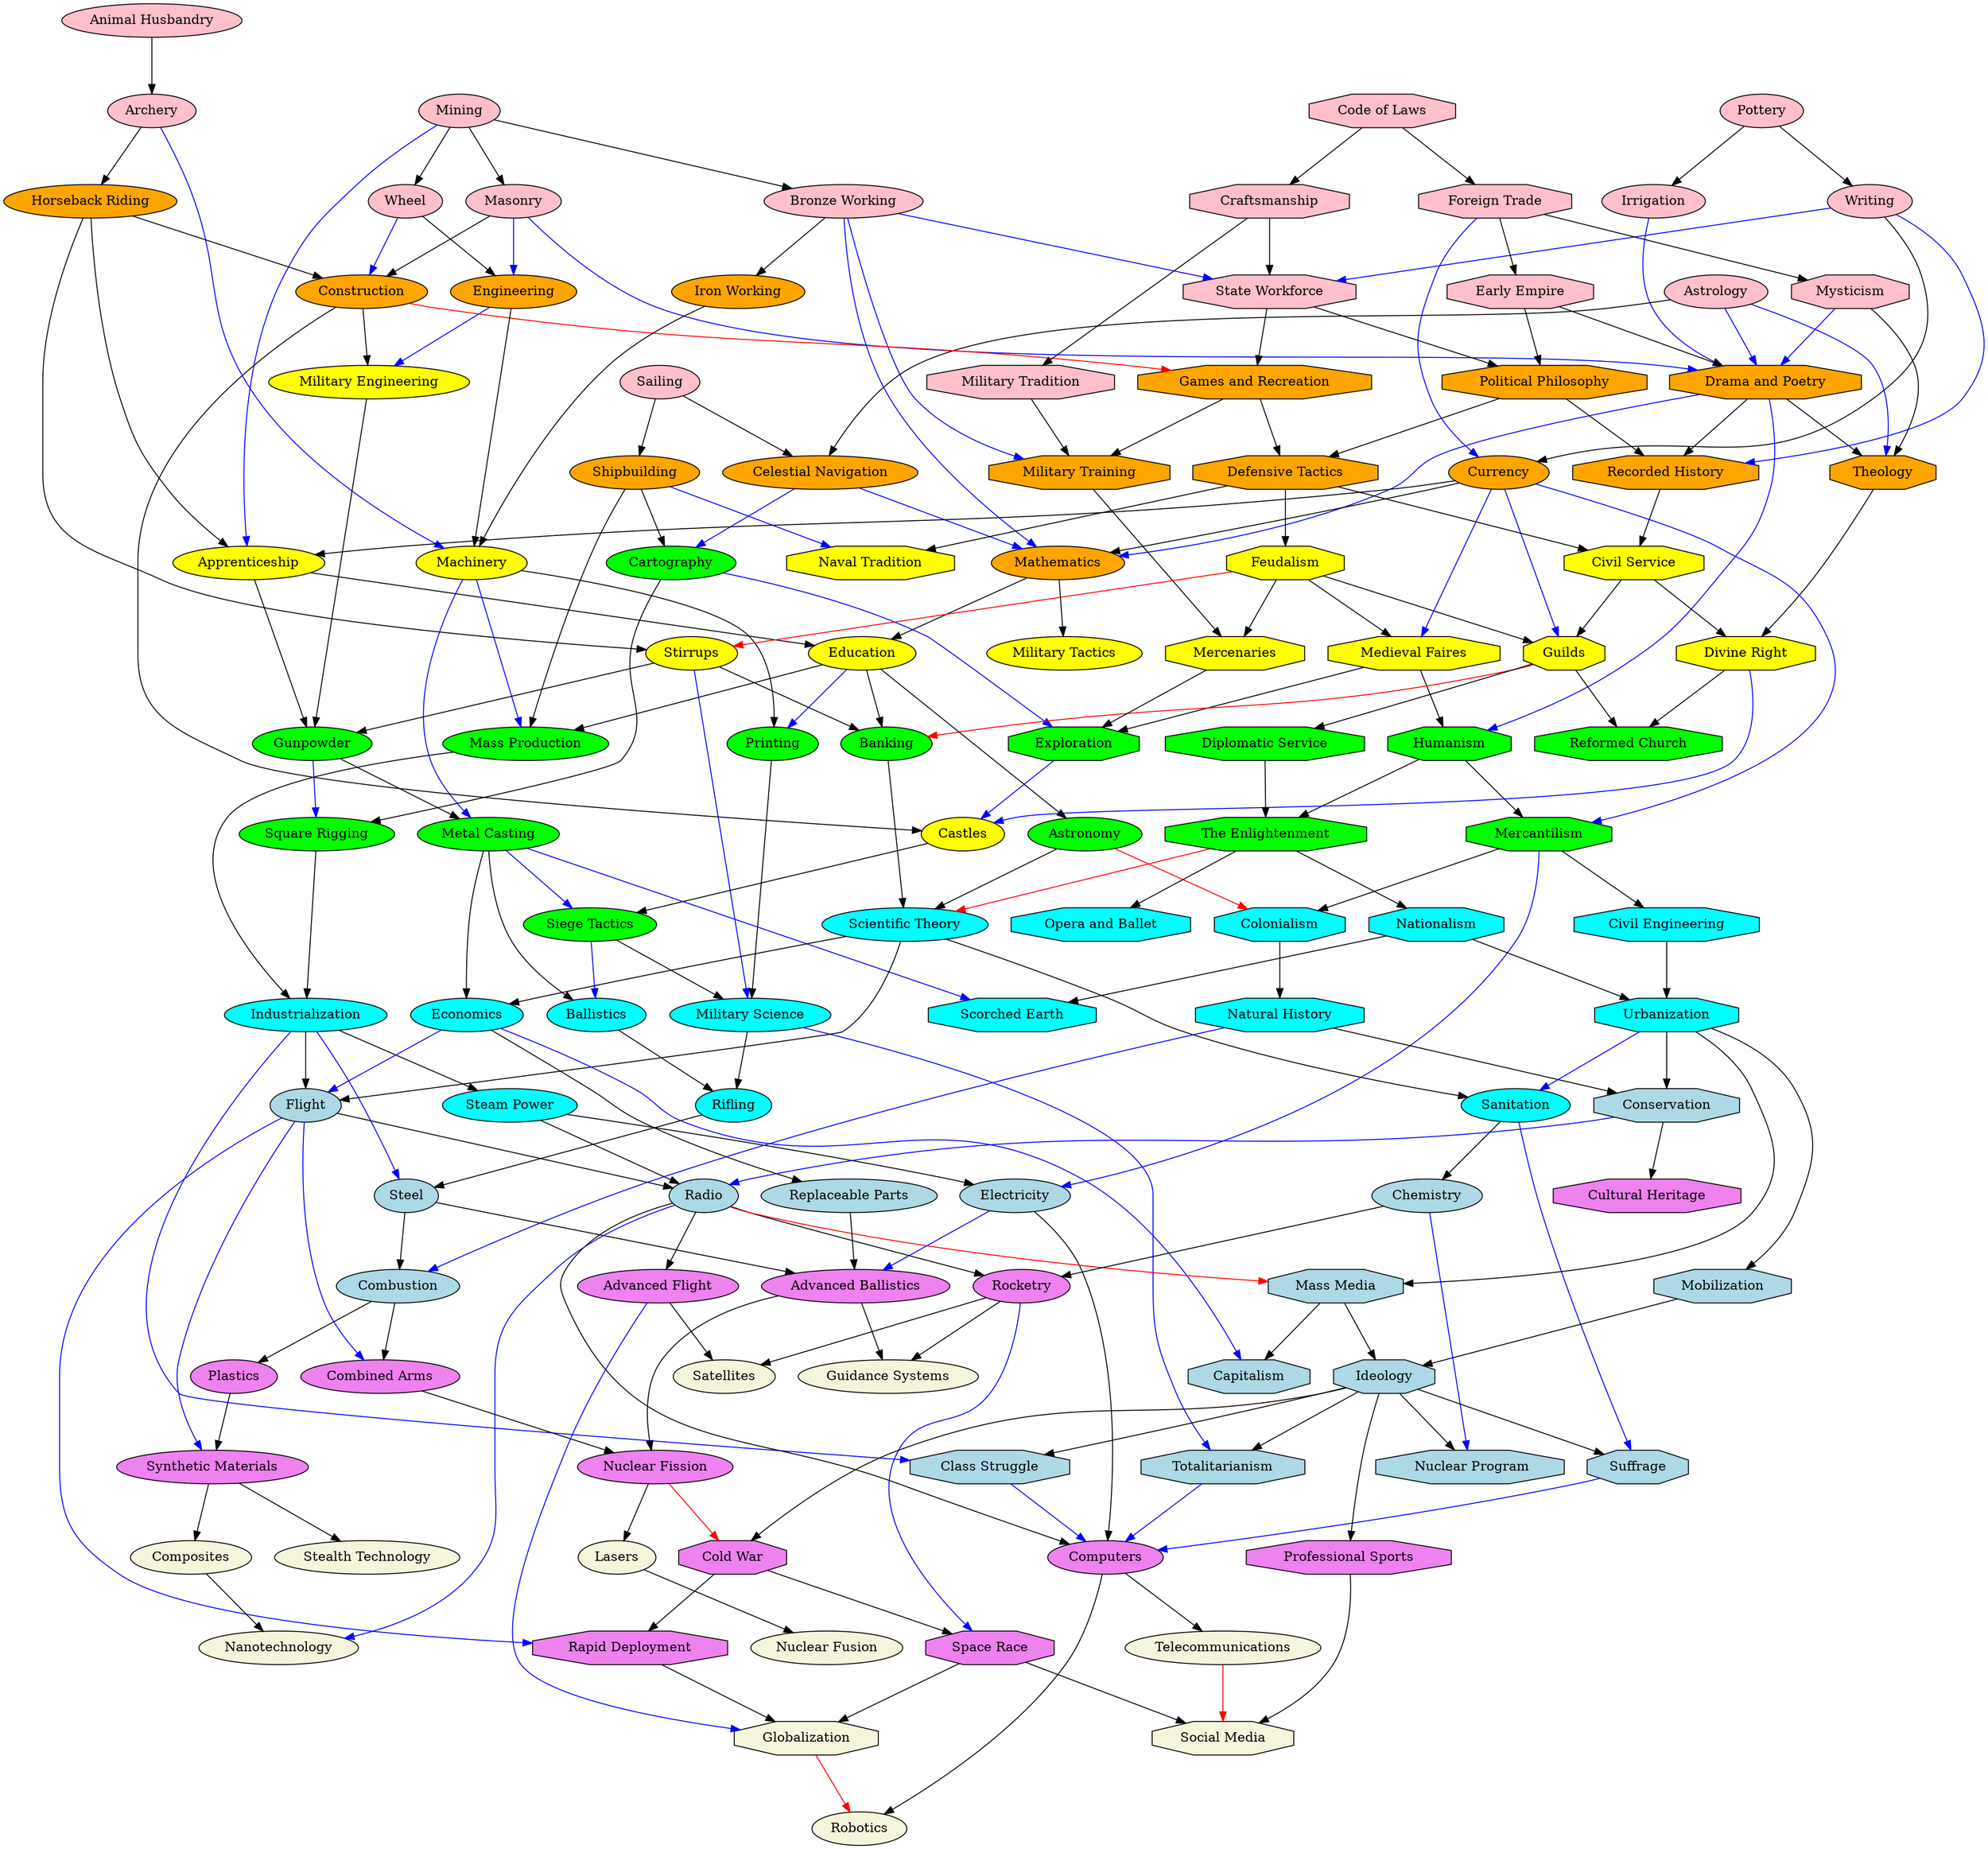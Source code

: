 digraph CIV {
    graph [nodesep=.35,
        ranksep=.85
    ];
    node [label="\N"];
    POTTERY  [color=black,
        fillcolor=pink,
        label=Pottery,
        style=filled,
        tooltip="No Boost"];
    IRRIGATION   [color=black,
        fillcolor=pink,
        label=Irrigation,
        style=filled,
        tooltip="Farm resource"];
    POTTERY -> IRRIGATION;
    WRITING  [color=black,
        fillcolor=pink,
        label=Writing,
        style=filled,
        tooltip="Meet Civ"];
    POTTERY -> WRITING;
    ANIMAL_HUSBANDRY     [color=black,
        fillcolor=pink,
        label="Animal Husbandry",
        style=filled,
        tooltip="No Boost"];
    ARCHERY  [color=black,
        fillcolor=pink,
        label=Archery,
        style=filled,
        tooltip="Slinger Kill"];
    ANIMAL_HUSBANDRY -> ARCHERY;
    MINING   [color=black,
        fillcolor=pink,
        label=Mining,
        style=filled,
        tooltip="No Boost"];
    MASONRY  [color=black,
        fillcolor=pink,
        label=Masonry,
        style=filled,
        tooltip=Quarry];
    MINING -> MASONRY;
    BRONZE_WORKING   [color=black,
        fillcolor=pink,
        label="Bronze Working",
        style=filled,
        tooltip="Kill 3 Barbarians"];
    MINING -> BRONZE_WORKING;
    THE_WHEEL    [color=black,
        fillcolor=pink,
        label=Wheel,
        style=filled,
        tooltip=Mine];
    MINING -> THE_WHEEL;
    APPRENTICESHIP   [color=black,
        fillcolor=yellow,
        label=Apprenticeship,
        style=filled,
        tooltip="3 Mines"];
    MINING -> APPRENTICESHIP     [color=blue];
    SAILING  [color=black,
        fillcolor=pink,
        label=Sailing,
        style=filled,
        tooltip="No Boost"];
    CELESTIAL_NAVIGATION     [color=black,
        fillcolor=orange,
        label="Celestial Navigation",
        style=filled,
        tooltip="2 Sea resources"];
    SAILING -> CELESTIAL_NAVIGATION;
    SHIPBUILDING     [color=black,
        fillcolor=orange,
        label=Shipbuilding,
        style=filled,
        tooltip="2 Galleys"];
    SAILING -> SHIPBUILDING;
    ASTROLOGY    [color=black,
        fillcolor=pink,
        label=Astrology,
        style=filled,
        tooltip="No Boost"];
    ASTROLOGY -> CELESTIAL_NAVIGATION;
    DRAMA_POETRY     [color=black,
        fillcolor=orange,
        label="Drama and Poetry",
        shape=octagon,
        style=filled,
        tooltip=Wonder];
    ASTROLOGY -> DRAMA_POETRY    [color=blue];
    THEOLOGY     [color=black,
        fillcolor=orange,
        label=Theology,
        shape=octagon,
        style=filled,
        tooltip=Religion];
    ASTROLOGY -> THEOLOGY    [color=blue];
    IRRIGATION -> DRAMA_POETRY   [color=blue];
    HORSEBACK_RIDING     [color=black,
        fillcolor=orange,
        label="Horseback Riding",
        style=filled,
        tooltip=Pasture];
    ARCHERY -> HORSEBACK_RIDING;
    MACHINERY    [color=black,
        fillcolor=yellow,
        label=Machinery,
        style=filled,
        tooltip="3 Archer"];
    ARCHERY -> MACHINERY     [color=blue];
    CURRENCY     [color=black,
        fillcolor=orange,
        label=Currency,
        style=filled,
        tooltip="Trade route"];
    WRITING -> CURRENCY;
    STATE_WORKFORCE  [color=black,
        fillcolor=pink,
        label="State Workforce",
        shape=octagon,
        style=filled,
        tooltip=District];
    WRITING -> STATE_WORKFORCE   [color=blue];
    RECORDED_HISTORY     [color=black,
        fillcolor=orange,
        label="Recorded History",
        shape=octagon,
        style=filled,
        tooltip="2 Libraries"];
    WRITING -> RECORDED_HISTORY  [color=blue];
    CONSTRUCTION     [color=black,
        fillcolor=orange,
        label=Construction,
        style=filled,
        tooltip="Water Mill"];
    MASONRY -> CONSTRUCTION;
    ENGINEERING  [color=black,
        fillcolor=orange,
        label=Engineering,
        style=filled,
        tooltip="Anc Wall"];
    MASONRY -> ENGINEERING   [color=blue];
    MASONRY -> DRAMA_POETRY  [color=blue];
    IRON_WORKING     [color=black,
        fillcolor=orange,
        label="Iron Working",
        style=filled,
        tooltip="Iron mine"];
    BRONZE_WORKING -> IRON_WORKING;
    MATHEMATICS  [color=black,
        fillcolor=orange,
        label=Mathematics,
        style=filled,
        tooltip="3 Districts"];
    BRONZE_WORKING -> MATHEMATICS    [color=blue];
    BRONZE_WORKING -> STATE_WORKFORCE    [color=blue];
    MILITARY_TRAINING    [color=black,
        fillcolor=orange,
        label="Military Training",
        shape=octagon,
        style=filled,
        tooltip=Encampment];
    BRONZE_WORKING -> MILITARY_TRAINING  [color=blue];
    THE_WHEEL -> CONSTRUCTION    [color=blue];
    THE_WHEEL -> ENGINEERING;
    CELESTIAL_NAVIGATION -> MATHEMATICS  [color=blue];
    CARTOGRAPHY  [color=black,
        fillcolor=green1,
        label=Cartography,
        style=filled,
        tooltip="2 Harbours"];
    CELESTIAL_NAVIGATION -> CARTOGRAPHY  [color=blue];
    CURRENCY -> MATHEMATICS;
    CURRENCY -> APPRENTICESHIP;
    MEDIEVAL_FAIRES  [color=black,
        fillcolor=yellow,
        label="Medieval Faires",
        shape=octagon,
        style=filled,
        tooltip="4 Trade Routes"];
    CURRENCY -> MEDIEVAL_FAIRES  [color=blue];
    GUILDS   [color=black,
        fillcolor=yellow,
        label=Guilds,
        shape=octagon,
        style=filled,
        tooltip="2 Markets"];
    CURRENCY -> GUILDS   [color=blue];
    MERCANTILISM     [color=black,
        fillcolor=green1,
        label=Mercantilism,
        shape=octagon,
        style=filled,
        tooltip="Great Merchant"];
    CURRENCY -> MERCANTILISM     [color=blue];
    HORSEBACK_RIDING -> CONSTRUCTION;
    HORSEBACK_RIDING -> APPRENTICESHIP;
    STIRRUPS     [color=black,
        fillcolor=yellow,
        label=Stirrups,
        style=filled,
        tooltip=Direct];
    HORSEBACK_RIDING -> STIRRUPS;
    IRON_WORKING -> MACHINERY;
    SHIPBUILDING -> CARTOGRAPHY;
    MASS_PRODUCTION  [color=black,
        fillcolor=green1,
        label="Mass Production",
        style=filled,
        tooltip="Lumber Mill"];
    SHIPBUILDING -> MASS_PRODUCTION;
    NAVAL_TRADITION  [color=black,
        fillcolor=yellow,
        label="Naval Tradition",
        shape=octagon,
        style=filled,
        tooltip="Quadrireme Kill"];
    SHIPBUILDING -> NAVAL_TRADITION  [color=blue];
    MILITARY_TACTICS     [color=black,
        fillcolor=yellow,
        label="Military Tactics",
        style=filled,
        tooltip="Spearman Kill"];
    MATHEMATICS -> MILITARY_TACTICS;
    EDUCATION    [color=black,
        fillcolor=yellow,
        label=Education,
        style=filled,
        tooltip="Great Scientist"];
    MATHEMATICS -> EDUCATION;
    MILITARY_ENGINEERING     [color=black,
        fillcolor=yellow,
        label="Military Engineering",
        style=filled,
        tooltip=Aqueduct];
    CONSTRUCTION -> MILITARY_ENGINEERING;
    CASTLES  [color=black,
        fillcolor=yellow,
        label=Castles,
        style=filled,
        tooltip="6 slot"];
    CONSTRUCTION -> CASTLES;
    GAMES_RECREATION     [color=black,
        fillcolor=orange,
        label="Games and Recreation",
        shape=octagon,
        style=filled,
        tooltip=Direct];
    CONSTRUCTION -> GAMES_RECREATION     [color=red];
    ENGINEERING -> MACHINERY;
    ENGINEERING -> MILITARY_ENGINEERING  [color=blue];
    APPRENTICESHIP -> EDUCATION;
    GUNPOWDER    [color=black,
        fillcolor=green1,
        label=Gunpowder,
        style=filled,
        tooltip=Armory];
    APPRENTICESHIP -> GUNPOWDER;
    MACHINERY -> MASS_PRODUCTION     [color=blue];
    PRINTING     [color=black,
        fillcolor=green1,
        label=Printing,
        style=filled,
        tooltip="2 Uni"];
    MACHINERY -> PRINTING;
    METAL_CASTING    [color=black,
        fillcolor=green1,
        label="Metal Casting",
        style=filled,
        tooltip="2 Crossbow"];
    MACHINERY -> METAL_CASTING   [color=blue];
    EDUCATION -> MASS_PRODUCTION;
    BANKING  [color=black,
        fillcolor=green1,
        label=Banking,
        style=filled,
        tooltip=Direct];
    EDUCATION -> BANKING;
    EDUCATION -> PRINTING    [color=blue];
    ASTRONOMY    [color=black,
        fillcolor=green1,
        label=Astronomy,
        style=filled,
        tooltip="Uni mountain"];
    EDUCATION -> ASTRONOMY;
    STIRRUPS -> BANKING;
    STIRRUPS -> GUNPOWDER;
    MILITARY_SCIENCE     [color=black,
        fillcolor=cyan,
        label="Military Science",
        style=filled,
        tooltip="Knight Kill"];
    STIRRUPS -> MILITARY_SCIENCE     [color=blue];
    MILITARY_ENGINEERING -> GUNPOWDER;
    SIEGE_TACTICS    [color=black,
        fillcolor=green1,
        label="Siege Tactics",
        style=filled,
        tooltip="2 Bombards"];
    CASTLES -> SIEGE_TACTICS;
    SQUARE_RIGGING   [color=black,
        fillcolor=green1,
        label="Square Rigging",
        style=filled,
        tooltip="Musketman Kill"];
    CARTOGRAPHY -> SQUARE_RIGGING;
    EXPLORATION  [color=black,
        fillcolor=green1,
        label=Exploration,
        shape=octagon,
        style=filled,
        tooltip="2 Caravels"];
    CARTOGRAPHY -> EXPLORATION   [color=blue];
    INDUSTRIALIZATION    [color=black,
        fillcolor=cyan,
        label=Industrialization,
        style=filled,
        tooltip="3 Workshops"];
    MASS_PRODUCTION -> INDUSTRIALIZATION;
    SCIENTIFIC_THEORY    [color=black,
        fillcolor=cyan,
        label="Scientific Theory",
        style=filled,
        tooltip=Direct];
    BANKING -> SCIENTIFIC_THEORY;
    GUNPOWDER -> SQUARE_RIGGING  [color=blue];
    GUNPOWDER -> METAL_CASTING;
    PRINTING -> MILITARY_SCIENCE;
    SQUARE_RIGGING -> INDUSTRIALIZATION;
    ASTRONOMY -> SCIENTIFIC_THEORY;
    COLONIALISM  [color=black,
        fillcolor=cyan,
        label=Colonialism,
        shape=octagon,
        style=filled,
        tooltip=Direct];
    ASTRONOMY -> COLONIALISM     [color=red];
    METAL_CASTING -> SIEGE_TACTICS   [color=blue];
    BALLISTICS   [color=black,
        fillcolor=cyan,
        label=Ballistics,
        style=filled,
        tooltip="2 Forts"];
    METAL_CASTING -> BALLISTICS;
    ECONOMICS    [color=black,
        fillcolor=cyan,
        label=Economics,
        style=filled,
        tooltip="2 Banks"];
    METAL_CASTING -> ECONOMICS;
    SCORCHED_EARTH   [color=black,
        fillcolor=cyan,
        label="Scorched Earth",
        shape=octagon,
        style=filled,
        tooltip="2 Field Cannons"];
    METAL_CASTING -> SCORCHED_EARTH  [color=blue];
    SIEGE_TACTICS -> BALLISTICS  [color=blue];
    SIEGE_TACTICS -> MILITARY_SCIENCE;
    STEAM_POWER  [color=black,
        fillcolor=cyan,
        label="Steam Power",
        style=filled,
        tooltip="2 Shipyards"];
    INDUSTRIALIZATION -> STEAM_POWER;
    FLIGHT   [color=black,
        fillcolor=lightblue,
        label=Flight,
        style=filled,
        tooltip="Industrial wonder"];
    INDUSTRIALIZATION -> FLIGHT;
    STEEL    [color=black,
        fillcolor=lightblue,
        label=Steel,
        style=filled,
        tooltip="Coal Mine"];
    INDUSTRIALIZATION -> STEEL   [color=blue];
    CLASS_STRUGGLE   [color=black,
        fillcolor=lightblue,
        label="Class Struggle",
        shape=octagon,
        style=filled,
        tooltip="3 Factories"];
    INDUSTRIALIZATION -> CLASS_STRUGGLE  [color=blue];
    SANITATION   [color=black,
        fillcolor=cyan,
        label=Sanitation,
        style=filled,
        tooltip="2 Neighbourhoods"];
    SCIENTIFIC_THEORY -> SANITATION;
    SCIENTIFIC_THEORY -> ECONOMICS;
    SCIENTIFIC_THEORY -> FLIGHT;
    RIFLING  [color=black,
        fillcolor=cyan,
        label=Rifling,
        style=filled,
        tooltip="Niter Mine"];
    BALLISTICS -> RIFLING;
    MILITARY_SCIENCE -> RIFLING;
    TOTALITARIANISM  [color=black,
        fillcolor=lightblue,
        label=Totalitarianism,
        shape=octagon,
        style=filled,
        tooltip="3 Military Academies"];
    MILITARY_SCIENCE -> TOTALITARIANISM  [color=blue];
    ELECTRICITY  [color=black,
        fillcolor=lightblue,
        label=Electricity,
        style=filled,
        tooltip="3 Privateers"];
    STEAM_POWER -> ELECTRICITY;
    RADIO    [color=black,
        fillcolor=lightblue,
        label=Radio,
        style=filled,
        tooltip="National Park"];
    STEAM_POWER -> RADIO;
    CHEMISTRY    [color=black,
        fillcolor=lightblue,
        label=Chemistry,
        style=filled,
        tooltip="Research Agreement"];
    SANITATION -> CHEMISTRY;
    SUFFRAGE     [color=black,
        fillcolor=lightblue,
        label=Suffrage,
        shape=octagon,
        style=filled,
        tooltip="4 sewers"];
    SANITATION -> SUFFRAGE   [color=blue];
    ECONOMICS -> FLIGHT  [color=blue];
    REPLACEABLE_PARTS    [color=black,
        fillcolor=lightblue,
        label="Replaceable Parts",
        style=filled,
        tooltip="3 Musketman"];
    ECONOMICS -> REPLACEABLE_PARTS;
    CAPITALISM   [color=black,
        fillcolor=lightblue,
        label=Capitalism,
        shape=octagon,
        style=filled,
        tooltip="3 Stock Exch"];
    ECONOMICS -> CAPITALISM  [color=blue];
    RIFLING -> STEEL;
    FLIGHT -> RADIO;
    COMBINED_ARMS    [color=black,
        fillcolor=violet,
        label="Combined Arms",
        style=filled,
        tooltip=Airstrip];
    FLIGHT -> COMBINED_ARMS  [color=blue];
    SYNTHETIC_MATERIALS  [color=black,
        fillcolor=violet,
        label="Synthetic Materials",
        style=filled,
        tooltip="2 Aerodromes"];
    FLIGHT -> SYNTHETIC_MATERIALS    [color=blue];
    RAPID_DEPLOYMENT     [color=black,
        fillcolor=violet,
        label="Rapid Deployment",
        shape=octagon,
        style=filled,
        tooltip="Aerodrome continent"];
    FLIGHT -> RAPID_DEPLOYMENT   [color=blue];
    ADVANCED_BALLISTICS  [color=black,
        fillcolor=violet,
        label="Advanced Ballistics",
        style=filled,
        tooltip="2 Power Plants"];
    REPLACEABLE_PARTS -> ADVANCED_BALLISTICS;
    COMBUSTION   [color=black,
        fillcolor=lightblue,
        label=Combustion,
        style=filled,
        tooltip=Artifact];
    STEEL -> COMBUSTION;
    STEEL -> ADVANCED_BALLISTICS;
    ELECTRICITY -> ADVANCED_BALLISTICS   [color=blue];
    COMPUTERS    [color=black,
        fillcolor=violet,
        label=Computers,
        style=filled,
        tooltip="8 slot"];
    ELECTRICITY -> COMPUTERS;
    ADVANCED_FLIGHT  [color=black,
        fillcolor=violet,
        label="Advanced Flight",
        style=filled,
        tooltip="3 Biplanes"];
    RADIO -> ADVANCED_FLIGHT;
    ROCKETRY     [color=black,
        fillcolor=violet,
        label=Rocketry,
        style=filled,
        tooltip="No Boost"];
    RADIO -> ROCKETRY;
    RADIO -> COMPUTERS;
    NANOTECHNOLOGY   [color=black,
        fillcolor=beige,
        label=Nanotechnology,
        style=filled,
        tooltip="Aluminium Mine"];
    RADIO -> NANOTECHNOLOGY  [color=blue];
    MASS_MEDIA   [color=black,
        fillcolor=lightblue,
        label="Mass Media",
        shape=octagon,
        style=filled,
        tooltip=Direct];
    RADIO -> MASS_MEDIA  [color=red];
    CHEMISTRY -> ROCKETRY;
    NUCLEAR_PROGRAM  [color=black,
        fillcolor=lightblue,
        label=" Nuclear Program",
        shape=octagon,
        style=filled,
        tooltip="Research Lab"];
    CHEMISTRY -> NUCLEAR_PROGRAM     [color=blue];
    COMBUSTION -> COMBINED_ARMS;
    PLASTICS     [color=black,
        fillcolor=violet,
        label=Plastics,
        style=filled,
        tooltip="Oil Well"];
    COMBUSTION -> PLASTICS;
    SATELLITES   [color=black,
        fillcolor=beige,
        label=Satellites,
        style=filled,
        tooltip="No Boost"];
    ADVANCED_FLIGHT -> SATELLITES;
    GLOBALIZATION    [color=black,
        fillcolor=beige,
        label=Globalization,
        shape=octagon,
        style=filled,
        tooltip="3 Airports"];
    ADVANCED_FLIGHT -> GLOBALIZATION     [color=blue];
    ROCKETRY -> SATELLITES;
    GUIDANCE_SYSTEMS     [color=black,
        fillcolor=beige,
        label="Guidance Systems",
        style=filled,
        tooltip="Kill a Fighter"];
    ROCKETRY -> GUIDANCE_SYSTEMS;
    SPACE_RACE   [color=black,
        fillcolor=violet,
        label="Space Race",
        shape=octagon,
        style=filled,
        tooltip=Spaceport];
    ROCKETRY -> SPACE_RACE   [color=blue];
    NUCLEAR_FISSION  [color=black,
        fillcolor=violet,
        label="Nuclear Fission",
        style=filled,
        tooltip="No Boost"];
    ADVANCED_BALLISTICS -> NUCLEAR_FISSION;
    ADVANCED_BALLISTICS -> GUIDANCE_SYSTEMS;
    COMBINED_ARMS -> NUCLEAR_FISSION;
    PLASTICS -> SYNTHETIC_MATERIALS;
    TELECOMMUNICATIONS   [color=black,
        fillcolor=beige,
        label=Telecommunications,
        style=filled,
        tooltip="2 Broadcast"];
    COMPUTERS -> TELECOMMUNICATIONS;
    ROBOTICS     [color=black,
        fillcolor=beige,
        label=Robotics,
        style=filled,
        tooltip=Direct];
    COMPUTERS -> ROBOTICS;
    LASERS   [color=black,
        fillcolor=beige,
        label=Lasers,
        style=filled,
        tooltip="No Boost"];
    NUCLEAR_FISSION -> LASERS;
    COLD_WAR     [color=black,
        fillcolor=violet,
        label="Cold War",
        shape=octagon,
        style=filled,
        tooltip=Direct];
    NUCLEAR_FISSION -> COLD_WAR  [color=red];
    COMPOSITES   [color=black,
        fillcolor=beige,
        label=Composites,
        style=filled,
        tooltip="3 Tanks"];
    SYNTHETIC_MATERIALS -> COMPOSITES;
    STEALTH_TECHNOLOGY   [color=black,
        fillcolor=beige,
        label="Stealth Technology",
        style=filled,
        tooltip="No Boost"];
    SYNTHETIC_MATERIALS -> STEALTH_TECHNOLOGY;
    SOCIAL_MEDIA     [color=black,
        fillcolor=beige,
        label="Social Media",
        shape=octagon,
        style=filled,
        tooltip=Direct];
    TELECOMMUNICATIONS -> SOCIAL_MEDIA   [color=red];
    NUCLEAR_FUSION   [color=black,
        fillcolor=beige,
        label="Nuclear Fusion",
        style=filled,
        tooltip="No Boost"];
    LASERS -> NUCLEAR_FUSION;
    COMPOSITES -> NANOTECHNOLOGY;
    CODE_OF_LAWS     [color=black,
        fillcolor=pink,
        label="Code of Laws",
        shape=octagon,
        style=filled,
        tooltip="No Boost"];
    CRAFTSMANSHIP    [color=black,
        fillcolor=pink,
        label=Craftsmanship,
        shape=octagon,
        style=filled,
        tooltip="Improve 3"];
    CODE_OF_LAWS -> CRAFTSMANSHIP;
    FOREIGN_TRADE    [color=black,
        fillcolor=pink,
        label="Foreign Trade",
        shape=octagon,
        style=filled,
        tooltip="Discover Continent"];
    CODE_OF_LAWS -> FOREIGN_TRADE;
    MILITARY_TRADITION   [color=black,
        fillcolor=pink,
        label="Military Tradition",
        shape=octagon,
        style=filled,
        tooltip="Clear Barbarian"];
    CRAFTSMANSHIP -> MILITARY_TRADITION;
    CRAFTSMANSHIP -> STATE_WORKFORCE;
    FOREIGN_TRADE -> CURRENCY    [color=blue];
    EARLY_EMPIRE     [color=black,
        fillcolor=pink,
        label="Early Empire",
        shape=octagon,
        style=filled,
        tooltip="6 population total"];
    FOREIGN_TRADE -> EARLY_EMPIRE;
    MYSTICISM    [color=black,
        fillcolor=pink,
        label=Mysticism,
        shape=octagon,
        style=filled,
        tooltip=Pantheon];
    FOREIGN_TRADE -> MYSTICISM;
    MILITARY_TRADITION -> MILITARY_TRAINING;
    STATE_WORKFORCE -> GAMES_RECREATION;
    POLITICAL_PHILOSOPHY     [color=black,
        fillcolor=orange,
        label="Political Philosophy",
        shape=octagon,
        style=filled,
        tooltip="3 city-states"];
    STATE_WORKFORCE -> POLITICAL_PHILOSOPHY;
    EARLY_EMPIRE -> POLITICAL_PHILOSOPHY;
    EARLY_EMPIRE -> DRAMA_POETRY;
    MYSTICISM -> DRAMA_POETRY    [color=blue];
    MYSTICISM -> THEOLOGY;
    GAMES_RECREATION -> MILITARY_TRAINING;
    DEFENSIVE_TACTICS    [color=black,
        fillcolor=orange,
        label="Defensive Tactics",
        shape=octagon,
        style=filled,
        tooltip="Target of War"];
    GAMES_RECREATION -> DEFENSIVE_TACTICS;
    POLITICAL_PHILOSOPHY -> DEFENSIVE_TACTICS;
    POLITICAL_PHILOSOPHY -> RECORDED_HISTORY;
    DRAMA_POETRY -> MATHEMATICS  [color=blue];
    DRAMA_POETRY -> RECORDED_HISTORY;
    DRAMA_POETRY -> THEOLOGY;
    HUMANISM     [color=black,
        fillcolor=green1,
        label=Humanism,
        shape=octagon,
        style=filled,
        tooltip="Great Artist"];
    DRAMA_POETRY -> HUMANISM     [color=blue];
    MERCENARIES  [color=black,
        fillcolor=yellow,
        label=Mercenaries,
        shape=octagon,
        style=filled,
        tooltip="8 land combat units"];
    MILITARY_TRAINING -> MERCENARIES;
    DEFENSIVE_TACTICS -> NAVAL_TRADITION;
    FEUDALISM    [color=black,
        fillcolor=yellow,
        label=Feudalism,
        shape=octagon,
        style=filled,
        tooltip="6 farms"];
    DEFENSIVE_TACTICS -> FEUDALISM;
    CIVIL_SERVICE    [color=black,
        fillcolor=yellow,
        label="Civil Service",
        shape=octagon,
        style=filled,
        tooltip="10 population city"];
    DEFENSIVE_TACTICS -> CIVIL_SERVICE;
    RECORDED_HISTORY -> CIVIL_SERVICE;
    DIVINE_RIGHT     [color=black,
        fillcolor=yellow,
        label="Divine Right",
        shape=octagon,
        style=filled,
        tooltip="2 Temples"];
    THEOLOGY -> DIVINE_RIGHT;
    FEUDALISM -> STIRRUPS    [color=red];
    FEUDALISM -> MERCENARIES;
    FEUDALISM -> MEDIEVAL_FAIRES;
    FEUDALISM -> GUILDS;
    CIVIL_SERVICE -> GUILDS;
    CIVIL_SERVICE -> DIVINE_RIGHT;
    MERCENARIES -> EXPLORATION;
    MEDIEVAL_FAIRES -> EXPLORATION;
    MEDIEVAL_FAIRES -> HUMANISM;
    GUILDS -> BANKING    [color=red];
    DIPLOMATIC_SERVICE   [color=black,
        fillcolor=green1,
        label="Diplomatic Service",
        shape=octagon,
        style=filled,
        tooltip=Alliance];
    GUILDS -> DIPLOMATIC_SERVICE;
    REFORMED_CHURCH  [color=black,
        fillcolor=green1,
        label="Reformed Church",
        shape=octagon,
        style=filled,
        tooltip="6 cities following your religion"];
    GUILDS -> REFORMED_CHURCH;
    DIVINE_RIGHT -> CASTLES  [color=blue];
    DIVINE_RIGHT -> REFORMED_CHURCH;
    EXPLORATION -> CASTLES   [color=blue];
    HUMANISM -> MERCANTILISM;
    THE_ENLIGHTENMENT    [color=black,
        fillcolor=green1,
        label="The Enlightenment",
        shape=octagon,
        style=filled,
        tooltip="3 Great People"];
    HUMANISM -> THE_ENLIGHTENMENT;
    DIPLOMATIC_SERVICE -> THE_ENLIGHTENMENT;
    MERCANTILISM -> ELECTRICITY  [color=blue];
    MERCANTILISM -> COLONIALISM;
    CIVIL_ENGINEERING    [color=black,
        fillcolor=cyan,
        label="Civil Engineering",
        shape=octagon,
        style=filled,
        tooltip="7 Districts"];
    MERCANTILISM -> CIVIL_ENGINEERING;
    THE_ENLIGHTENMENT -> SCIENTIFIC_THEORY   [color=red];
    NATIONALISM  [color=black,
        fillcolor=cyan,
        label=Nationalism,
        shape=octagon,
        style=filled,
        tooltip="Casus Belli"];
    THE_ENLIGHTENMENT -> NATIONALISM;
    OPERA_BALLET     [color=black,
        fillcolor=cyan,
        label="Opera and Ballet",
        shape=octagon,
        style=filled,
        tooltip="Art Museum"];
    THE_ENLIGHTENMENT -> OPERA_BALLET;
    NATURAL_HISTORY  [color=black,
        fillcolor=cyan,
        label="Natural History",
        shape=octagon,
        style=filled,
        tooltip="Arch Museum"];
    COLONIALISM -> NATURAL_HISTORY;
    URBANIZATION     [color=black,
        fillcolor=cyan,
        label=Urbanization,
        shape=octagon,
        style=filled,
        tooltip="15 population city"];
    CIVIL_ENGINEERING -> URBANIZATION;
    NATIONALISM -> SCORCHED_EARTH;
    NATIONALISM -> URBANIZATION;
    NATURAL_HISTORY -> COMBUSTION    [color=blue];
    CONSERVATION     [color=black,
        fillcolor=lightblue,
        label=Conservation,
        shape=octagon,
        style=filled,
        tooltip="Breathtaking Neighbourhood"];
    NATURAL_HISTORY -> CONSERVATION;
    URBANIZATION -> SANITATION   [color=blue];
    URBANIZATION -> CONSERVATION;
    URBANIZATION -> MASS_MEDIA;
    MOBILIZATION     [color=black,
        fillcolor=lightblue,
        label=Mobilization,
        shape=octagon,
        style=filled,
        tooltip="3 Corps"];
    URBANIZATION -> MOBILIZATION;
    CONSERVATION -> RADIO    [color=blue];
    CULTURAL_HERITAGE    [color=black,
        fillcolor=violet,
        label="Cultural Heritage",
        shape=octagon,
        style=filled,
        tooltip="Themed Museum"];
    CONSERVATION -> CULTURAL_HERITAGE;
    MASS_MEDIA -> CAPITALISM;
    IDEOLOGY     [color=black,
        fillcolor=lightblue,
        label=Ideology,
        shape=octagon,
        style=filled,
        tooltip="No Boost"];
    MASS_MEDIA -> IDEOLOGY;
    MOBILIZATION -> IDEOLOGY;
    IDEOLOGY -> NUCLEAR_PROGRAM;
    IDEOLOGY -> SUFFRAGE;
    IDEOLOGY -> TOTALITARIANISM;
    IDEOLOGY -> CLASS_STRUGGLE;
    IDEOLOGY -> COLD_WAR;
    PROFESSIONAL_SPORTS  [color=black,
        fillcolor=violet,
        label="Professional Sports",
        shape=octagon,
        style=filled,
        tooltip="4 Entertainment"];
    IDEOLOGY -> PROFESSIONAL_SPORTS;
    SUFFRAGE -> COMPUTERS    [color=blue];
    TOTALITARIANISM -> COMPUTERS     [color=blue];
    CLASS_STRUGGLE -> COMPUTERS  [color=blue];
    COLD_WAR -> RAPID_DEPLOYMENT;
    COLD_WAR -> SPACE_RACE;
    PROFESSIONAL_SPORTS -> SOCIAL_MEDIA;
    RAPID_DEPLOYMENT -> GLOBALIZATION;
    SPACE_RACE -> GLOBALIZATION;
    SPACE_RACE -> SOCIAL_MEDIA;
    GLOBALIZATION -> ROBOTICS   [color=red];
}
